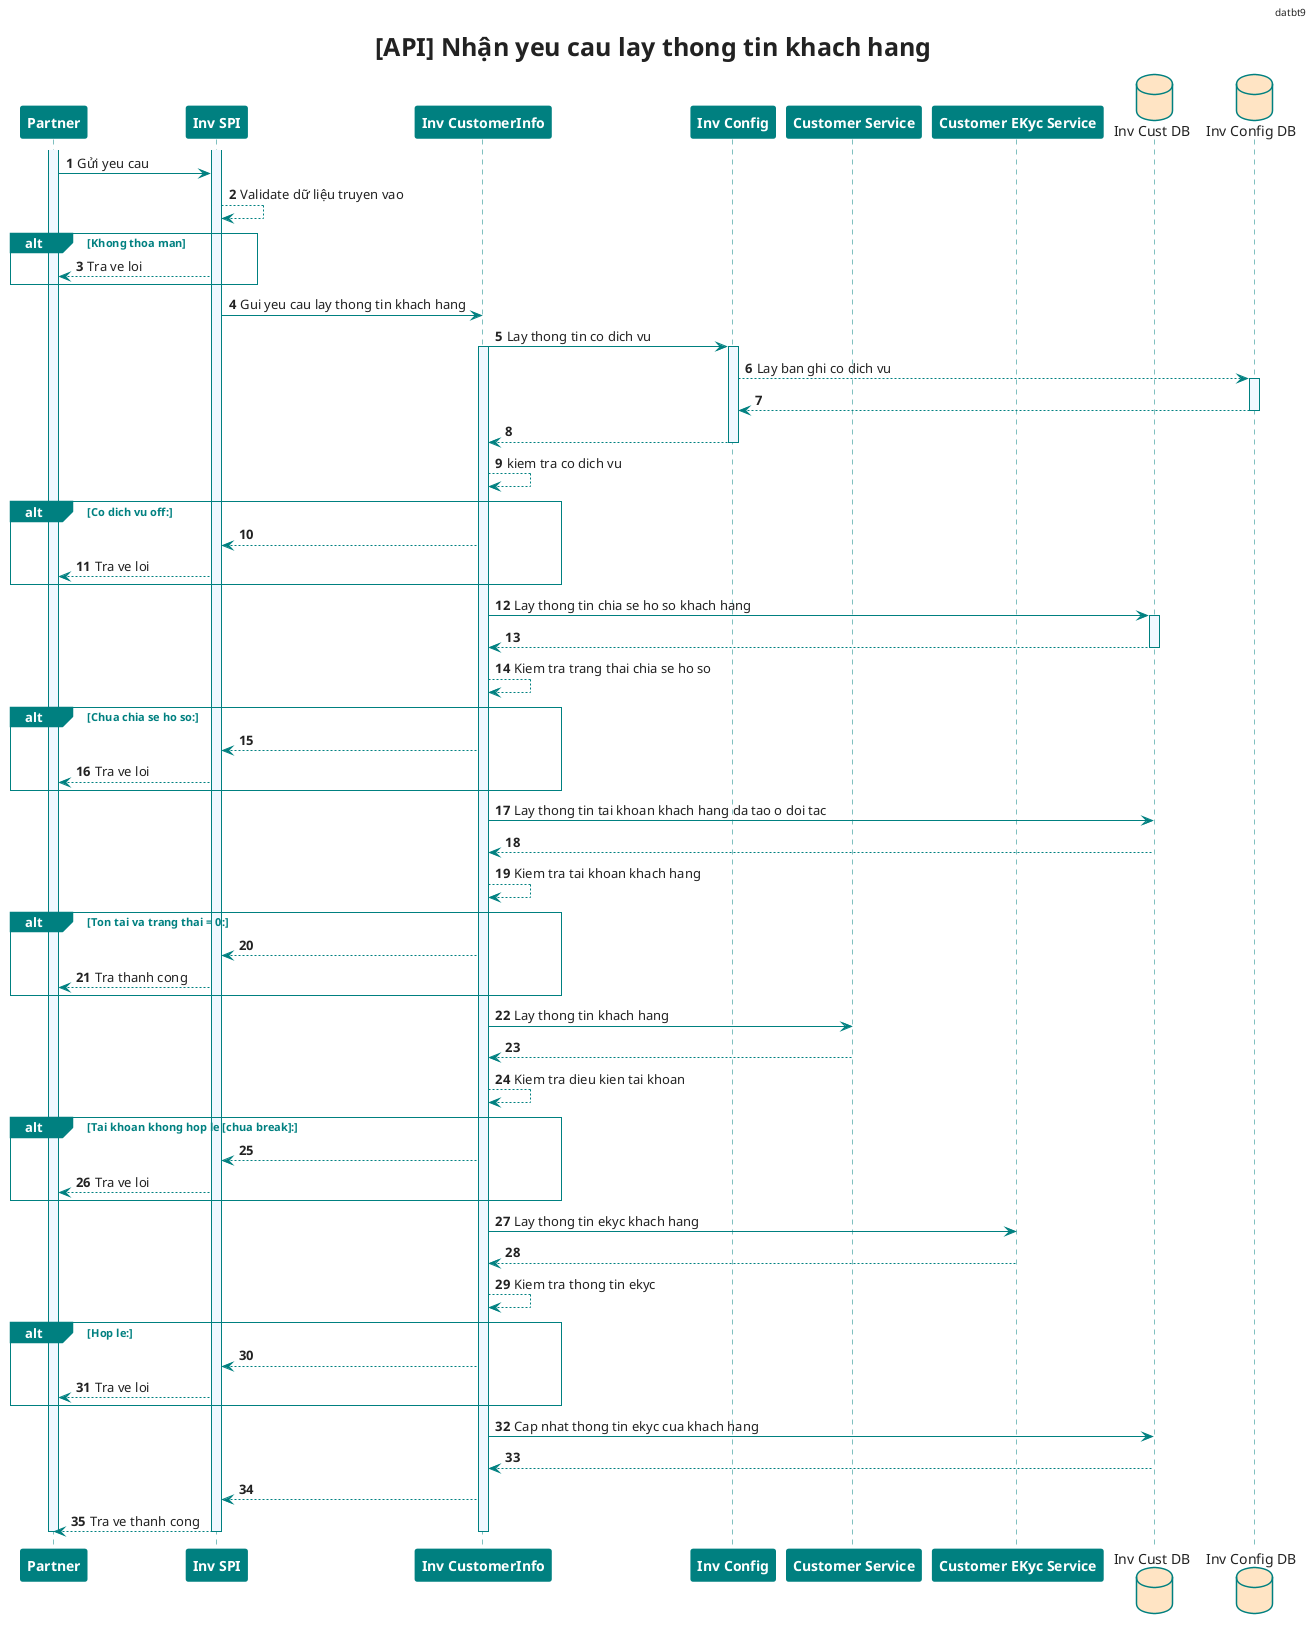 @startuml

' Reference:
' https://plantuml.com/sequence-diagram
' https://plantuml-documentation.readthedocs.io/en/latest/formatting/all-skin-params.html
'
' Author: datbt9
' Date: 13/05/2024
' Jira: http://10.254.136.35:8090/pages/resumedraft.action?draftId=65714137&draftShareId=58ce2748-b779-45e3-9a12-a3720325b42c&

skinparam shadowing false
skinparam responseMessageBelowArrow false

skinparam DefaultFontColor #222
skinparam TitleFontSize 25

skinparam NoteBorderColor #teal
skinparam NoteBackgroundColor #powderblue
skinparam NoteFontColor #444

skinparam DatabaseBorderColor #teal
skinparam DatabaseBackgroundColor #bisque

skinparam sequence {
  ParticipantBorderThickness 1
  ParticipantBorderColor #teal
  ParticipantBackgroundColor #teal
  ParticipantFontColor #white
  ParticipantFontSize 14
  ParticipantFontStyle bold

  LifeLineBorderColor #teal
  LifeLineBackgroundColor #aliceblue

  ArrowColor #teal
  ActorBorderColor #teal

  GroupBorderThickness 1
  GroupBorderColor #teal
  GroupHeaderFontColor #white
  GroupBackgroundColor #teal
  GroupFontColor #teal


  ReferenceBorderThickness 1
  ReferenceBorderColor #teal
  ReferenceBackgroundColor #aliceblue
  ReferenceHeaderBackgroundColor #white
  ReferenceFontColor #teal
}

header : datbt9
title : [API] Nhận yeu cau lay thong tin khach hang 
autonumber

participant "Partner" as partner
participant "Inv SPI" as spi
participant "Inv CustomerInfo" as cust
participant "Inv Config" as config
participant "Customer Service" as custservice
participant "Customer EKyc Service" as custekycservice
database "Inv Cust DB" as custdb
database "Inv Config DB" as configdb

partner++
spi++

partner -> spi: Gửi yeu cau 
spi --> spi: Validate dữ liệu truyen vao

alt Khong thoa man
    spi-->partner: Tra ve loi
end 

spi->cust:  Gui yeu cau lay thong tin khach hang

cust->config: Lay thong tin co dich vu
cust++
config++
config-->configdb: Lay ban ghi co dich vu
configdb++
configdb-->config
configdb--
config-->cust: 
config--
cust-->cust: kiem tra co dich vu
alt Co dich vu off:
    cust-->spi: 
    spi-->partner: Tra ve loi
end

cust->custdb: Lay thong tin chia se ho so khach hang
custdb++
custdb-->cust:
custdb--
cust-->cust: Kiem tra trang thai chia se ho so
alt Chua chia se ho so:
    cust-->spi:
    spi-->partner: Tra ve loi
end 
cust->custdb: Lay thong tin tai khoan khach hang da tao o doi tac
custdb-->cust: 
cust-->cust: Kiem tra tai khoan khach hang
alt Ton tai va trang thai = 0:
    cust-->spi
    spi-->partner: Tra thanh cong
end
cust->custservice: Lay thong tin khach hang
custservice-->cust
cust-->cust: Kiem tra dieu kien tai khoan
alt Tai khoan khong hop le [chua break]:
    cust-->spi
    spi-->partner: Tra ve loi
end
cust->custekycservice: Lay thong tin ekyc khach hang
custekycservice-->cust:
cust-->cust: Kiem tra thong tin ekyc
alt Hop le:
    cust-->spi:
    spi-->partner: Tra ve loi
end
cust->custdb: Cap nhat thong tin ekyc cua khach hang
custdb-->cust:
cust-->spi:
spi-->partner: Tra ve thanh cong

cust--

spi--
partner--
@enduml













